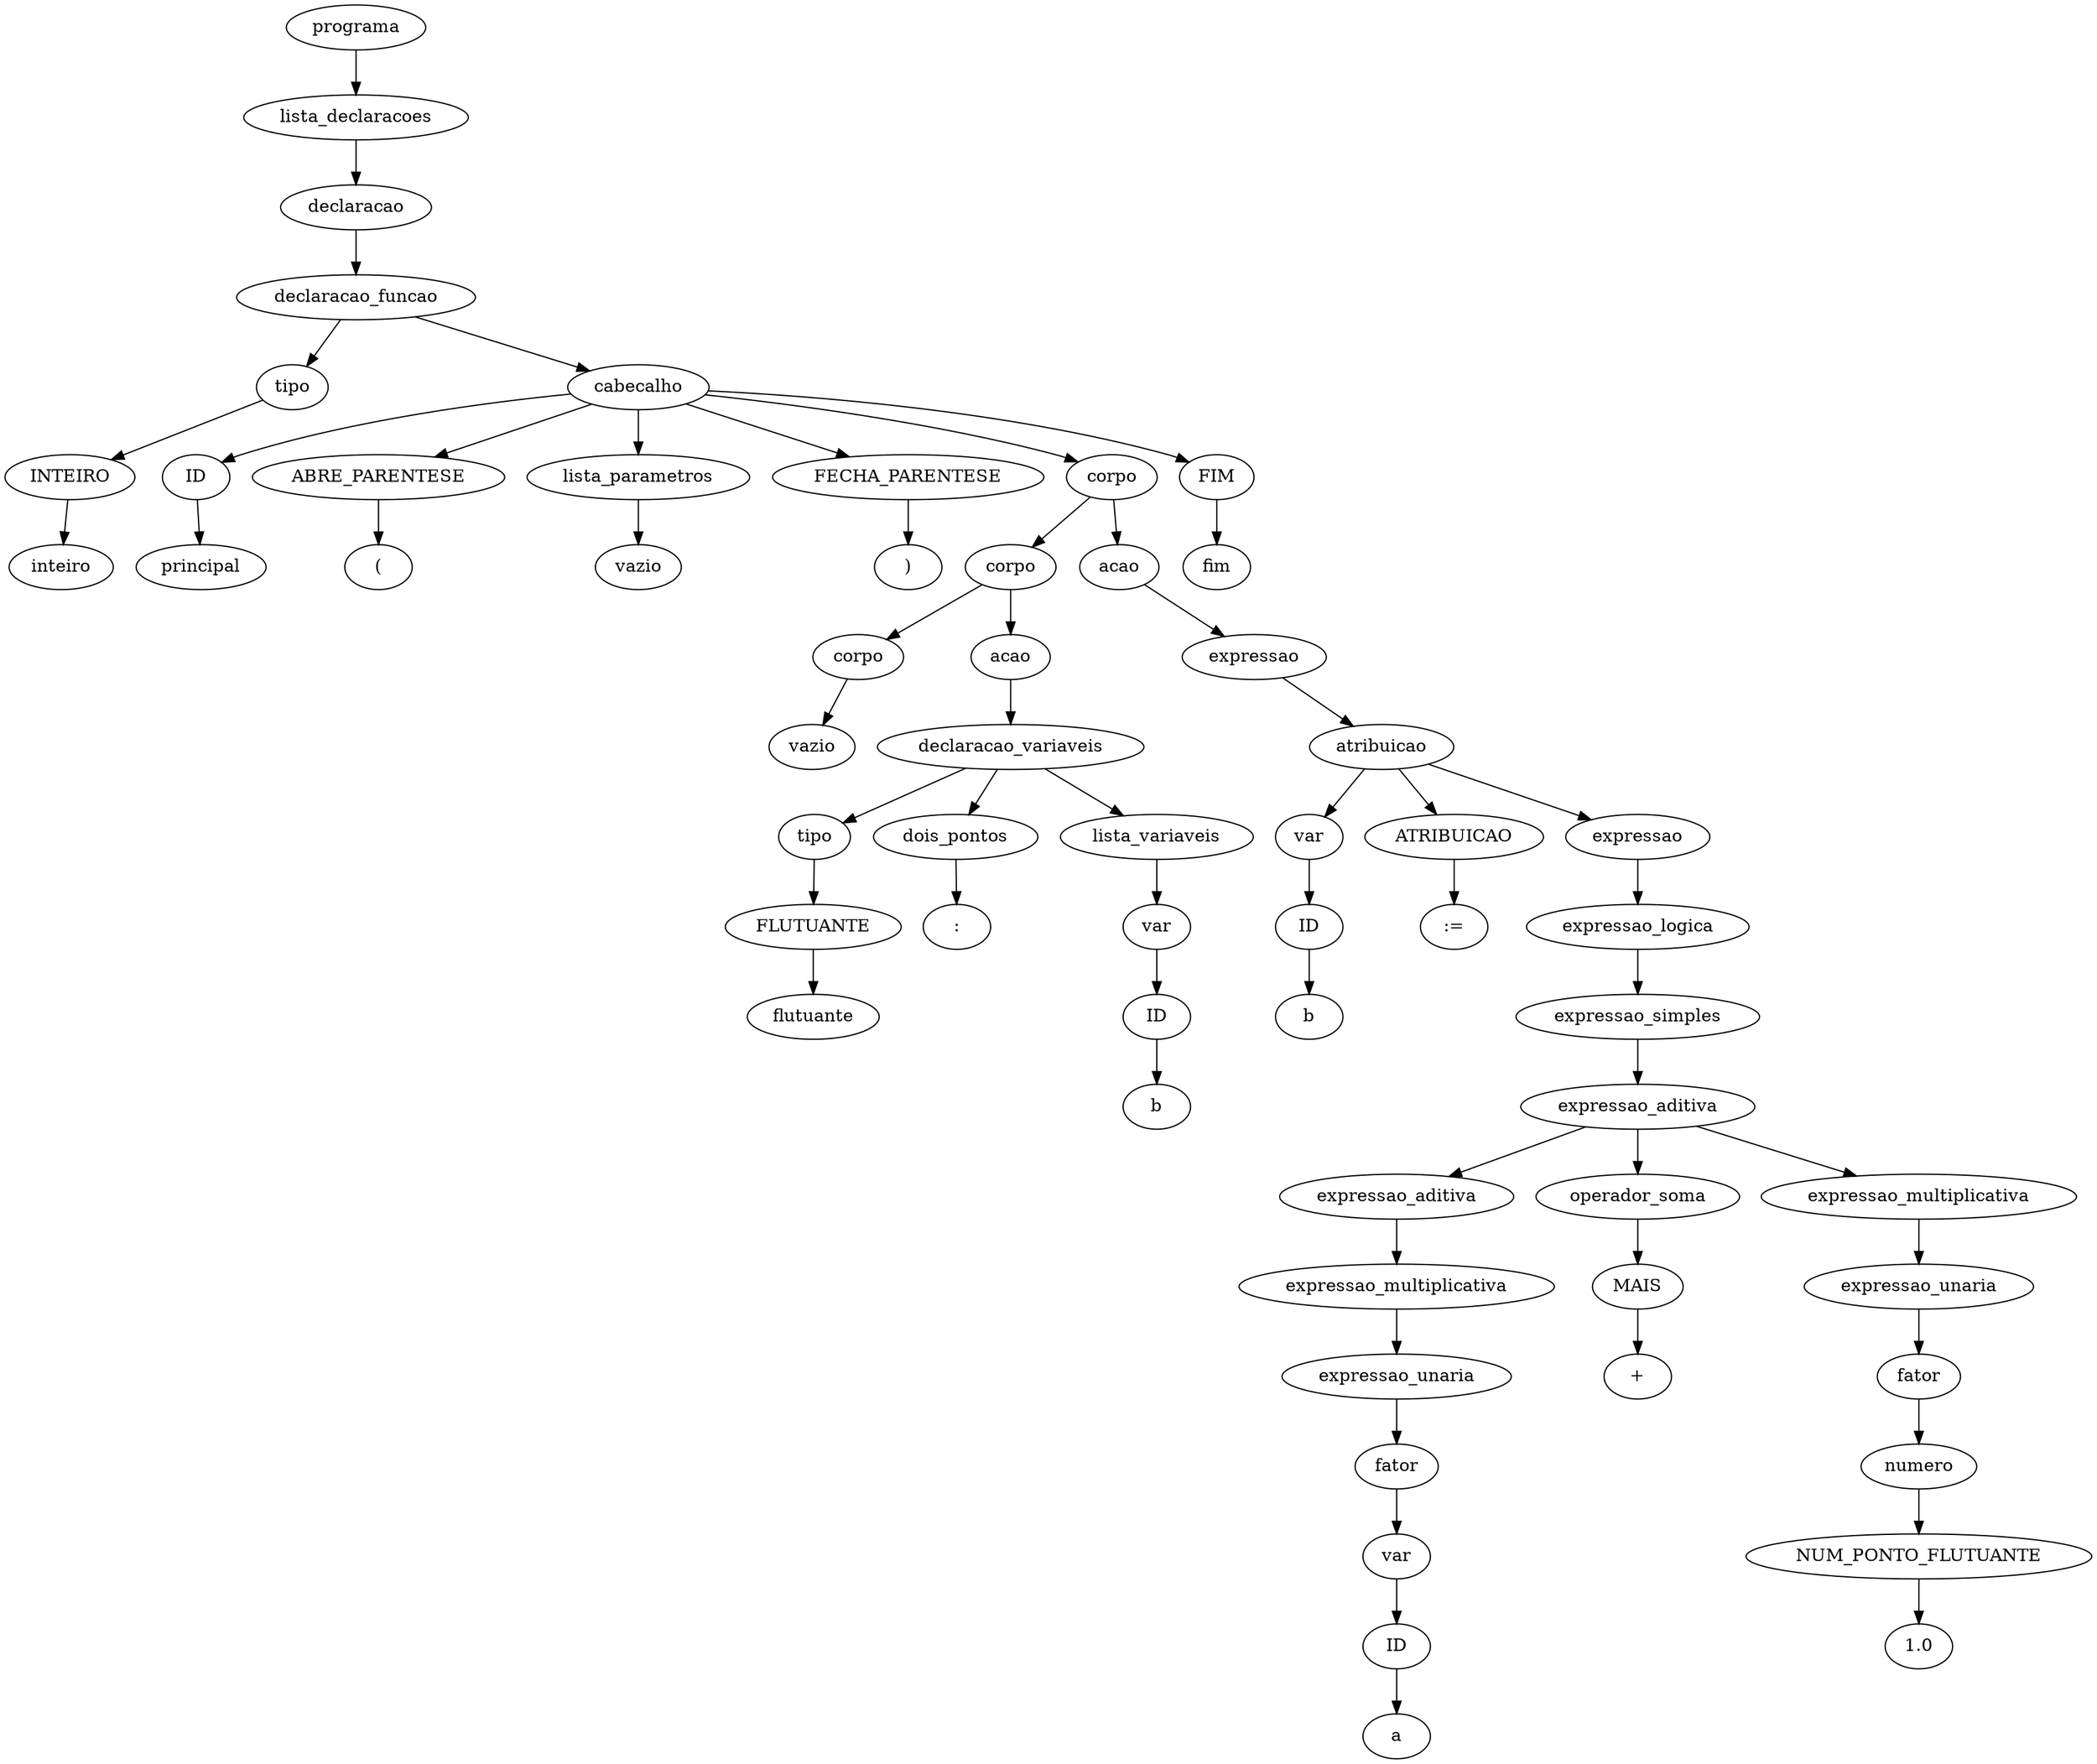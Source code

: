 digraph tree {
    "0x7fb96d78c640" [label="programa"];
    "0x7fb96d78c460" [label="lista_declaracoes"];
    "0x7fb96d78c1c0" [label="declaracao"];
    "0x7fb96d78c910" [label="declaracao_funcao"];
    "0x7fb96d78c6a0" [label="tipo"];
    "0x7fb96d78c5b0" [label="INTEIRO"];
    "0x7fb96d78c250" [label="inteiro"];
    "0x7fb96d78c8b0" [label="cabecalho"];
    "0x7fb96d78caf0" [label="ID"];
    "0x7fb96d78c8e0" [label="principal"];
    "0x7fb96d7ad190" [label="ABRE_PARENTESE"];
    "0x7fb96d7ad1c0" [label="("];
    "0x7fb96d78c730" [label="lista_parametros"];
    "0x7fb96d78c2b0" [label="vazio"];
    "0x7fb96d7ad1f0" [label="FECHA_PARENTESE"];
    "0x7fb96d7ad220" [label=")"];
    "0x7fb96d7ad100" [label="corpo"];
    "0x7fb96d78c9d0" [label="corpo"];
    "0x7fb96d78c850" [label="corpo"];
    "0x7fb96d78c040" [label="vazio"];
    "0x7fb96d78c880" [label="acao"];
    "0x7fb96d78c970" [label="declaracao_variaveis"];
    "0x7fb96d78c760" [label="tipo"];
    "0x7fb96d78c7c0" [label="FLUTUANTE"];
    "0x7fb96d78c940" [label="flutuante"];
    "0x7fb96d78ca30" [label="dois_pontos"];
    "0x7fb96d78cb50" [label=":"];
    "0x7fb96d78c9a0" [label="lista_variaveis"];
    "0x7fb96d78c7f0" [label="var"];
    "0x7fb96d78c790" [label="ID"];
    "0x7fb96d78ca90" [label="b"];
    "0x7fb96d78cac0" [label="acao"];
    "0x7fb96d78cb20" [label="expressao"];
    "0x7fb96d78cdc0" [label="atribuicao"];
    "0x7fb96d78c580" [label="var"];
    "0x7fb96d78c820" [label="ID"];
    "0x7fb96d78cb80" [label="b"];
    "0x7fb96d78cd60" [label="ATRIBUICAO"];
    "0x7fb96d7ad070" [label=":="];
    "0x7fb96d7ad040" [label="expressao"];
    "0x7fb96d78cfd0" [label="expressao_logica"];
    "0x7fb96d78cd30" [label="expressao_simples"];
    "0x7fb96d78ce20" [label="expressao_aditiva"];
    "0x7fb96d78cc10" [label="expressao_aditiva"];
    "0x7fb96d78cd00" [label="expressao_multiplicativa"];
    "0x7fb96d78cbb0" [label="expressao_unaria"];
    "0x7fb96d78cbe0" [label="fator"];
    "0x7fb96d78ca60" [label="var"];
    "0x7fb96d78ca00" [label="ID"];
    "0x7fb96d78ccd0" [label="a"];
    "0x7fb96d78ce80" [label="operador_soma"];
    "0x7fb96d78cca0" [label="MAIS"];
    "0x7fb96d78cd90" [label="+"];
    "0x7fb96d78cfa0" [label="expressao_multiplicativa"];
    "0x7fb96d78ceb0" [label="expressao_unaria"];
    "0x7fb96d78cdf0" [label="fator"];
    "0x7fb96d78cc40" [label="numero"];
    "0x7fb96d78cc70" [label="NUM_PONTO_FLUTUANTE"];
    "0x7fb96d78cf70" [label="1.0"];
    "0x7fb96d7ad250" [label="FIM"];
    "0x7fb96d7ad280" [label="fim"];
    "0x7fb96d78c640" -> "0x7fb96d78c460";
    "0x7fb96d78c460" -> "0x7fb96d78c1c0";
    "0x7fb96d78c1c0" -> "0x7fb96d78c910";
    "0x7fb96d78c910" -> "0x7fb96d78c6a0";
    "0x7fb96d78c910" -> "0x7fb96d78c8b0";
    "0x7fb96d78c6a0" -> "0x7fb96d78c5b0";
    "0x7fb96d78c5b0" -> "0x7fb96d78c250";
    "0x7fb96d78c8b0" -> "0x7fb96d78caf0";
    "0x7fb96d78c8b0" -> "0x7fb96d7ad190";
    "0x7fb96d78c8b0" -> "0x7fb96d78c730";
    "0x7fb96d78c8b0" -> "0x7fb96d7ad1f0";
    "0x7fb96d78c8b0" -> "0x7fb96d7ad100";
    "0x7fb96d78c8b0" -> "0x7fb96d7ad250";
    "0x7fb96d78caf0" -> "0x7fb96d78c8e0";
    "0x7fb96d7ad190" -> "0x7fb96d7ad1c0";
    "0x7fb96d78c730" -> "0x7fb96d78c2b0";
    "0x7fb96d7ad1f0" -> "0x7fb96d7ad220";
    "0x7fb96d7ad100" -> "0x7fb96d78c9d0";
    "0x7fb96d7ad100" -> "0x7fb96d78cac0";
    "0x7fb96d78c9d0" -> "0x7fb96d78c850";
    "0x7fb96d78c9d0" -> "0x7fb96d78c880";
    "0x7fb96d78c850" -> "0x7fb96d78c040";
    "0x7fb96d78c880" -> "0x7fb96d78c970";
    "0x7fb96d78c970" -> "0x7fb96d78c760";
    "0x7fb96d78c970" -> "0x7fb96d78ca30";
    "0x7fb96d78c970" -> "0x7fb96d78c9a0";
    "0x7fb96d78c760" -> "0x7fb96d78c7c0";
    "0x7fb96d78c7c0" -> "0x7fb96d78c940";
    "0x7fb96d78ca30" -> "0x7fb96d78cb50";
    "0x7fb96d78c9a0" -> "0x7fb96d78c7f0";
    "0x7fb96d78c7f0" -> "0x7fb96d78c790";
    "0x7fb96d78c790" -> "0x7fb96d78ca90";
    "0x7fb96d78cac0" -> "0x7fb96d78cb20";
    "0x7fb96d78cb20" -> "0x7fb96d78cdc0";
    "0x7fb96d78cdc0" -> "0x7fb96d78c580";
    "0x7fb96d78cdc0" -> "0x7fb96d78cd60";
    "0x7fb96d78cdc0" -> "0x7fb96d7ad040";
    "0x7fb96d78c580" -> "0x7fb96d78c820";
    "0x7fb96d78c820" -> "0x7fb96d78cb80";
    "0x7fb96d78cd60" -> "0x7fb96d7ad070";
    "0x7fb96d7ad040" -> "0x7fb96d78cfd0";
    "0x7fb96d78cfd0" -> "0x7fb96d78cd30";
    "0x7fb96d78cd30" -> "0x7fb96d78ce20";
    "0x7fb96d78ce20" -> "0x7fb96d78cc10";
    "0x7fb96d78ce20" -> "0x7fb96d78ce80";
    "0x7fb96d78ce20" -> "0x7fb96d78cfa0";
    "0x7fb96d78cc10" -> "0x7fb96d78cd00";
    "0x7fb96d78cd00" -> "0x7fb96d78cbb0";
    "0x7fb96d78cbb0" -> "0x7fb96d78cbe0";
    "0x7fb96d78cbe0" -> "0x7fb96d78ca60";
    "0x7fb96d78ca60" -> "0x7fb96d78ca00";
    "0x7fb96d78ca00" -> "0x7fb96d78ccd0";
    "0x7fb96d78ce80" -> "0x7fb96d78cca0";
    "0x7fb96d78cca0" -> "0x7fb96d78cd90";
    "0x7fb96d78cfa0" -> "0x7fb96d78ceb0";
    "0x7fb96d78ceb0" -> "0x7fb96d78cdf0";
    "0x7fb96d78cdf0" -> "0x7fb96d78cc40";
    "0x7fb96d78cc40" -> "0x7fb96d78cc70";
    "0x7fb96d78cc70" -> "0x7fb96d78cf70";
    "0x7fb96d7ad250" -> "0x7fb96d7ad280";
}
